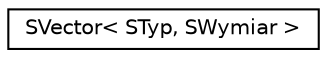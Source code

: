 digraph "Graphical Class Hierarchy"
{
  edge [fontname="Helvetica",fontsize="10",labelfontname="Helvetica",labelfontsize="10"];
  node [fontname="Helvetica",fontsize="10",shape=record];
  rankdir="LR";
  Node0 [label="SVector\< STyp, SWymiar \>",height=0.2,width=0.4,color="black", fillcolor="white", style="filled",URL="$classSVector.html"];
}
